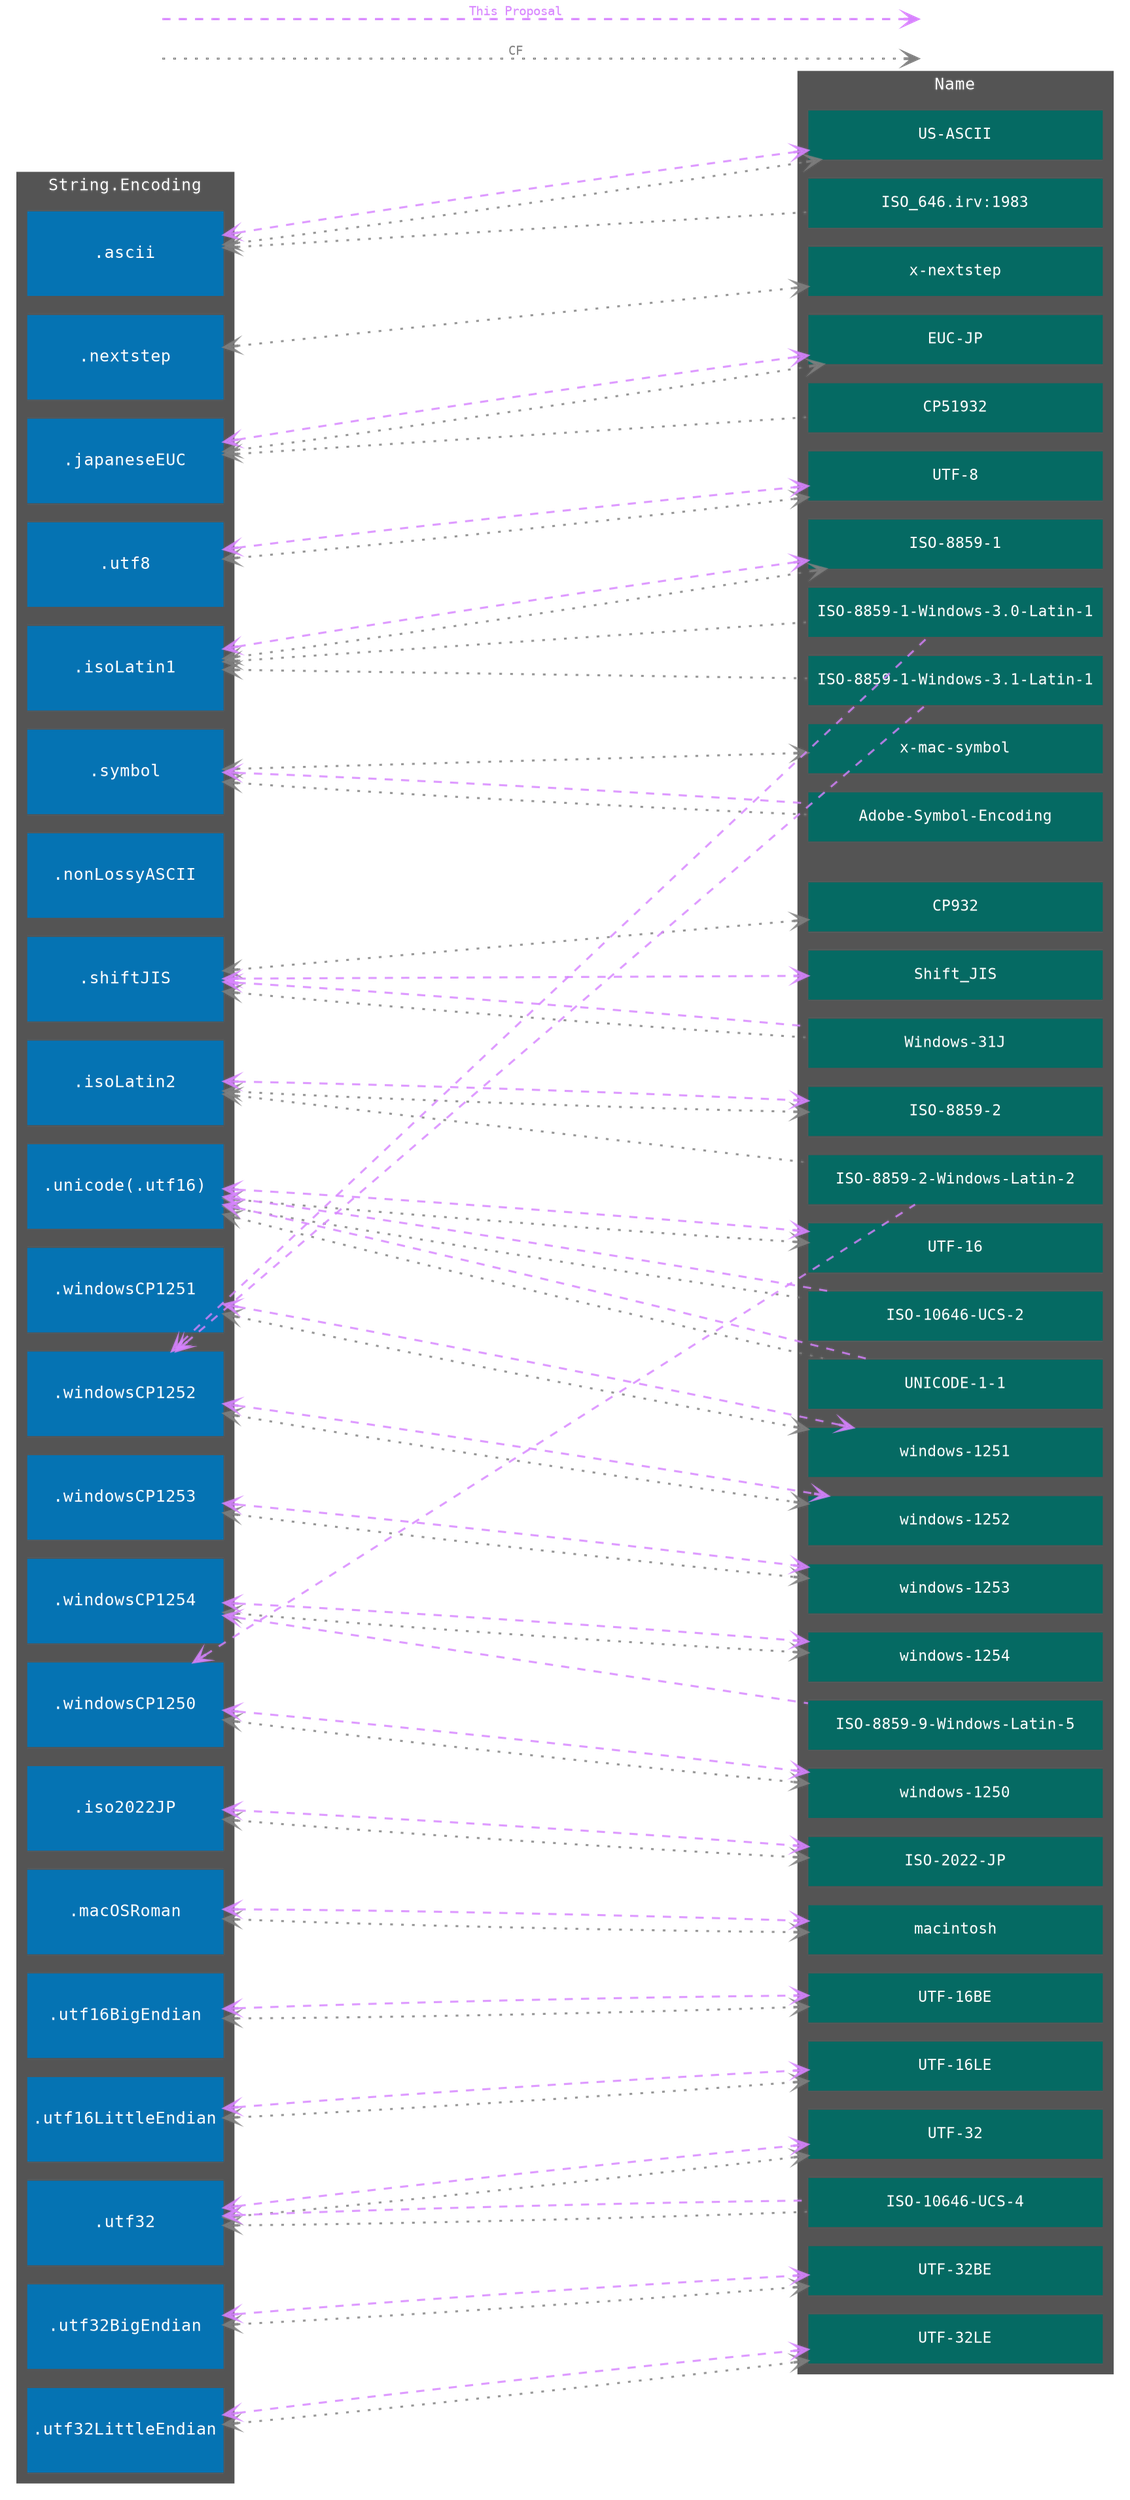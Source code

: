 graph EncodingNameMapping {
  layout=dot
  rankdir=LR
  color="#FFFFFF00"
  bgcolor="#FFFFFF00"
  fontcolor="#FFFFFFFF"
  fontname=monospace
  fontsize="12pt"
  nodesep=0.2
  ranksep=5
  splines=false
  compound=true

  node [
    shape=rect
    fixedsize=true
    height=0.5
    fontname=monospace
    fontsize="11pt"
  ]
  edge [
    fontname=monospace
    fontsize="9pt"
    arrowhead=open
    arrowtail=open
    penwidth=1.5
  ]

  subgraph Mapping {
    bgcolor="#000000AA"

    subgraph "Encodings" {
      cluster=true
      label="String.Encoding"
      rank=same

      node[
        style=filled
        fillcolor="#0076BAEE"
        color="#0076BA00"
        fontcolor=white
        fontsize="12pt"
        width=2
        height=0.86
      ]

      ".ascii"
      ".nextstep"
      ".japaneseEUC"
      ".utf8"
      ".isoLatin1"
      ".symbol"
      ".nonLossyASCII"
      ".shiftJIS"
      ".isoLatin2"
      ".utf16"[label=".unicode(.utf16)"]
      ".windowsCP1251"
      ".windowsCP1252"
      ".windowsCP1253"
      ".windowsCP1254"
      ".windowsCP1250"
      ".iso2022JP"
      ".macOSRoman"
      ".utf16BigEndian"
      ".utf16LittleEndian"
      ".utf32"
      ".utf32BigEndian"
      ".utf32LittleEndian"
    }

    subgraph "Names" {
      cluster=true
      label="Name"
      rank=same

      node[
        style=filled
        fillcolor="#006C65EE"
        color="#006C6500"
        fontcolor=white
        width=3
      ]

      "US-ASCII"; "ISO_646.irv:1983"
      "x-nextstep"
      "EUC-JP"; "CP51932"
      "UTF-8"
      "ISO-8859-1"
      "x-mac-symbol"
      "Adobe-Symbol-Encoding"
      "NonLossyASCIINameIsMissing" [style=invis height=0]
      "CP932"
      "Shift_JIS"
      "Windows-31J"
      "ISO-8859-2"
      "UTF-16"
      "ISO-10646-UCS-2"
      "UNICODE-1-1"
      "windows-1251"
      "windows-1252"; "ISO-8859-1-Windows-3.0-Latin-1"; "ISO-8859-1-Windows-3.1-Latin-1"
      "windows-1253"
      "windows-1254"; "ISO-8859-9-Windows-Latin-5"
      "windows-1250"; "ISO-8859-2-Windows-Latin-2"
      "ISO-2022-JP"
      "macintosh"
      "UTF-16BE"
      "UTF-16LE"
      "UTF-32"; "ISO-10646-UCS-4"
      "UTF-32BE"
      "UTF-32LE"
    }

    ".nonLossyASCII" -- "NonLossyASCIINameIsMissing" [style=invis]
  }

  subgraph Legend {
    node [style=invis height=0]
    "LegendCF-start" -- "LegendCF-end" [
      style=dotted
      color="#808080"
      fontcolor="#808080"
      label=CF
      dir=forward
    ]
    "legendIANA-start" -- "legendIANA-end" [
      style=dashed
      color="#D783FF"
      fontcolor="#D783FF"
      label="This Proposal"
      dir=forward
    ]
  }
  
  // CF
  edge [
    style=dotted
    color="#808080CC"
    fontcolor="#808080"
    label=""
    constraint=true
  ]
  ".ascii" -- "US-ASCII" [dir=both]
  ".ascii" -- "ISO_646.irv:1983" [dir=back]
  ".nextstep" -- "x-nextstep" [dir=both]
  ".japaneseEUC" -- "EUC-JP" [dir=both]
  ".japaneseEUC" -- "CP51932" [dir=back]
  ".utf8" -- "UTF-8" [dir=both]
  ".isoLatin1" -- "ISO-8859-1" [dir=both]
  ".isoLatin1" -- "ISO-8859-1-Windows-3.0-Latin-1" [dir=back]
  ".isoLatin1" -- "ISO-8859-1-Windows-3.1-Latin-1" [dir=back]
  ".symbol" -- "x-mac-symbol" [dir=both]
  ".symbol" -- "Adobe-Symbol-Encoding" [dir=back]
  ".shiftJIS" -- "CP932" [dir=both]
  ".shiftJIS" -- "Windows-31J" [dir=back]
  ".isoLatin2" -- "ISO-8859-2" [dir=both]
  ".isoLatin2" -- "ISO-8859-2-Windows-Latin-2" [dir=back]
  ".utf16" -- "UTF-16" [dir=both]
  ".utf16" -- "ISO-10646-UCS-2" [dir=back]
  ".utf16" -- "UNICODE-1-1" [dir=back]
  ".windowsCP1251" -- "windows-1251" [dir=both]
  ".windowsCP1252" -- "windows-1252" [dir=both]
  ".windowsCP1253" -- "windows-1253" [dir=both]
  ".windowsCP1254" -- "windows-1254" [dir=both]
  ".windowsCP1250" -- "windows-1250" [dir=both]
  ".iso2022JP" -- "ISO-2022-JP" [dir=both]
  ".macOSRoman" -- "macintosh" [dir=both]
  ".utf16BigEndian" -- "UTF-16BE" [dir=both]
  ".utf16LittleEndian" -- "UTF-16LE" [dir=both]
  ".utf32" -- "UTF-32" [dir=both]
  ".utf32" -- "ISO-10646-UCS-4" [dir=back]
  ".utf32BigEndian" -- "UTF-32BE" [dir=both]
  ".utf32LittleEndian" -- "UTF-32LE" [dir=both]

  // IANA
  edge [
    style=dashed
    color="#D783FFCC"
    fontcolor="#D783FF"
    label=""
    constraint=false
  ]
  ".ascii" -- "US-ASCII" [dir=both]
  ".japaneseEUC" -- "EUC-JP" [dir=both]
  ".utf8" -- "UTF-8" [dir=both]
  ".isoLatin1" -- "ISO-8859-1" [dir=both]
  ".symbol" -- "Adobe-Symbol-Encoding" [dir=back]
  ".shiftJIS" -- "Shift_JIS" [dir=both constraint=true]
  ".shiftJIS" -- "Windows-31J" [dir=back constraint=true]
  ".isoLatin2" -- "ISO-8859-2" [dir=both]
  ".utf16" -- "UTF-16" [dir=both]
  ".utf16" -- "ISO-10646-UCS-2" [dir=back]
  ".utf16" -- "UNICODE-1-1" [dir=back]
  ".windowsCP1251" -- "windows-1251" [dir=both]
  ".windowsCP1252" -- "windows-1252" [dir=both]
  ".windowsCP1252" -- "ISO-8859-1-Windows-3.0-Latin-1" [dir=back]
  ".windowsCP1252" -- "ISO-8859-1-Windows-3.1-Latin-1" [dir=back]
  ".windowsCP1253" -- "windows-1253" [dir=both]
  ".windowsCP1254" -- "windows-1254" [dir=both]
  ".windowsCP1254" -- "ISO-8859-9-Windows-Latin-5" [dir=back constraint=true]
  ".windowsCP1250" -- "windows-1250" [dir=both]
  ".windowsCP1250" -- "ISO-8859-2-Windows-Latin-2" [dir=back]
  ".iso2022JP" -- "ISO-2022-JP" [dir=both]
  ".macOSRoman" -- "macintosh" [dir=both]
  ".utf16BigEndian" -- "UTF-16BE" [dir=both]
  ".utf16LittleEndian" -- "UTF-16LE" [dir=both]
  ".utf32" -- "UTF-32" [dir=both]
  ".utf32" -- "ISO-10646-UCS-4" [dir=back]
  ".utf32BigEndian" -- "UTF-32BE" [dir=both]
  ".utf32LittleEndian" -- "UTF-32LE" [dir=both]
}

